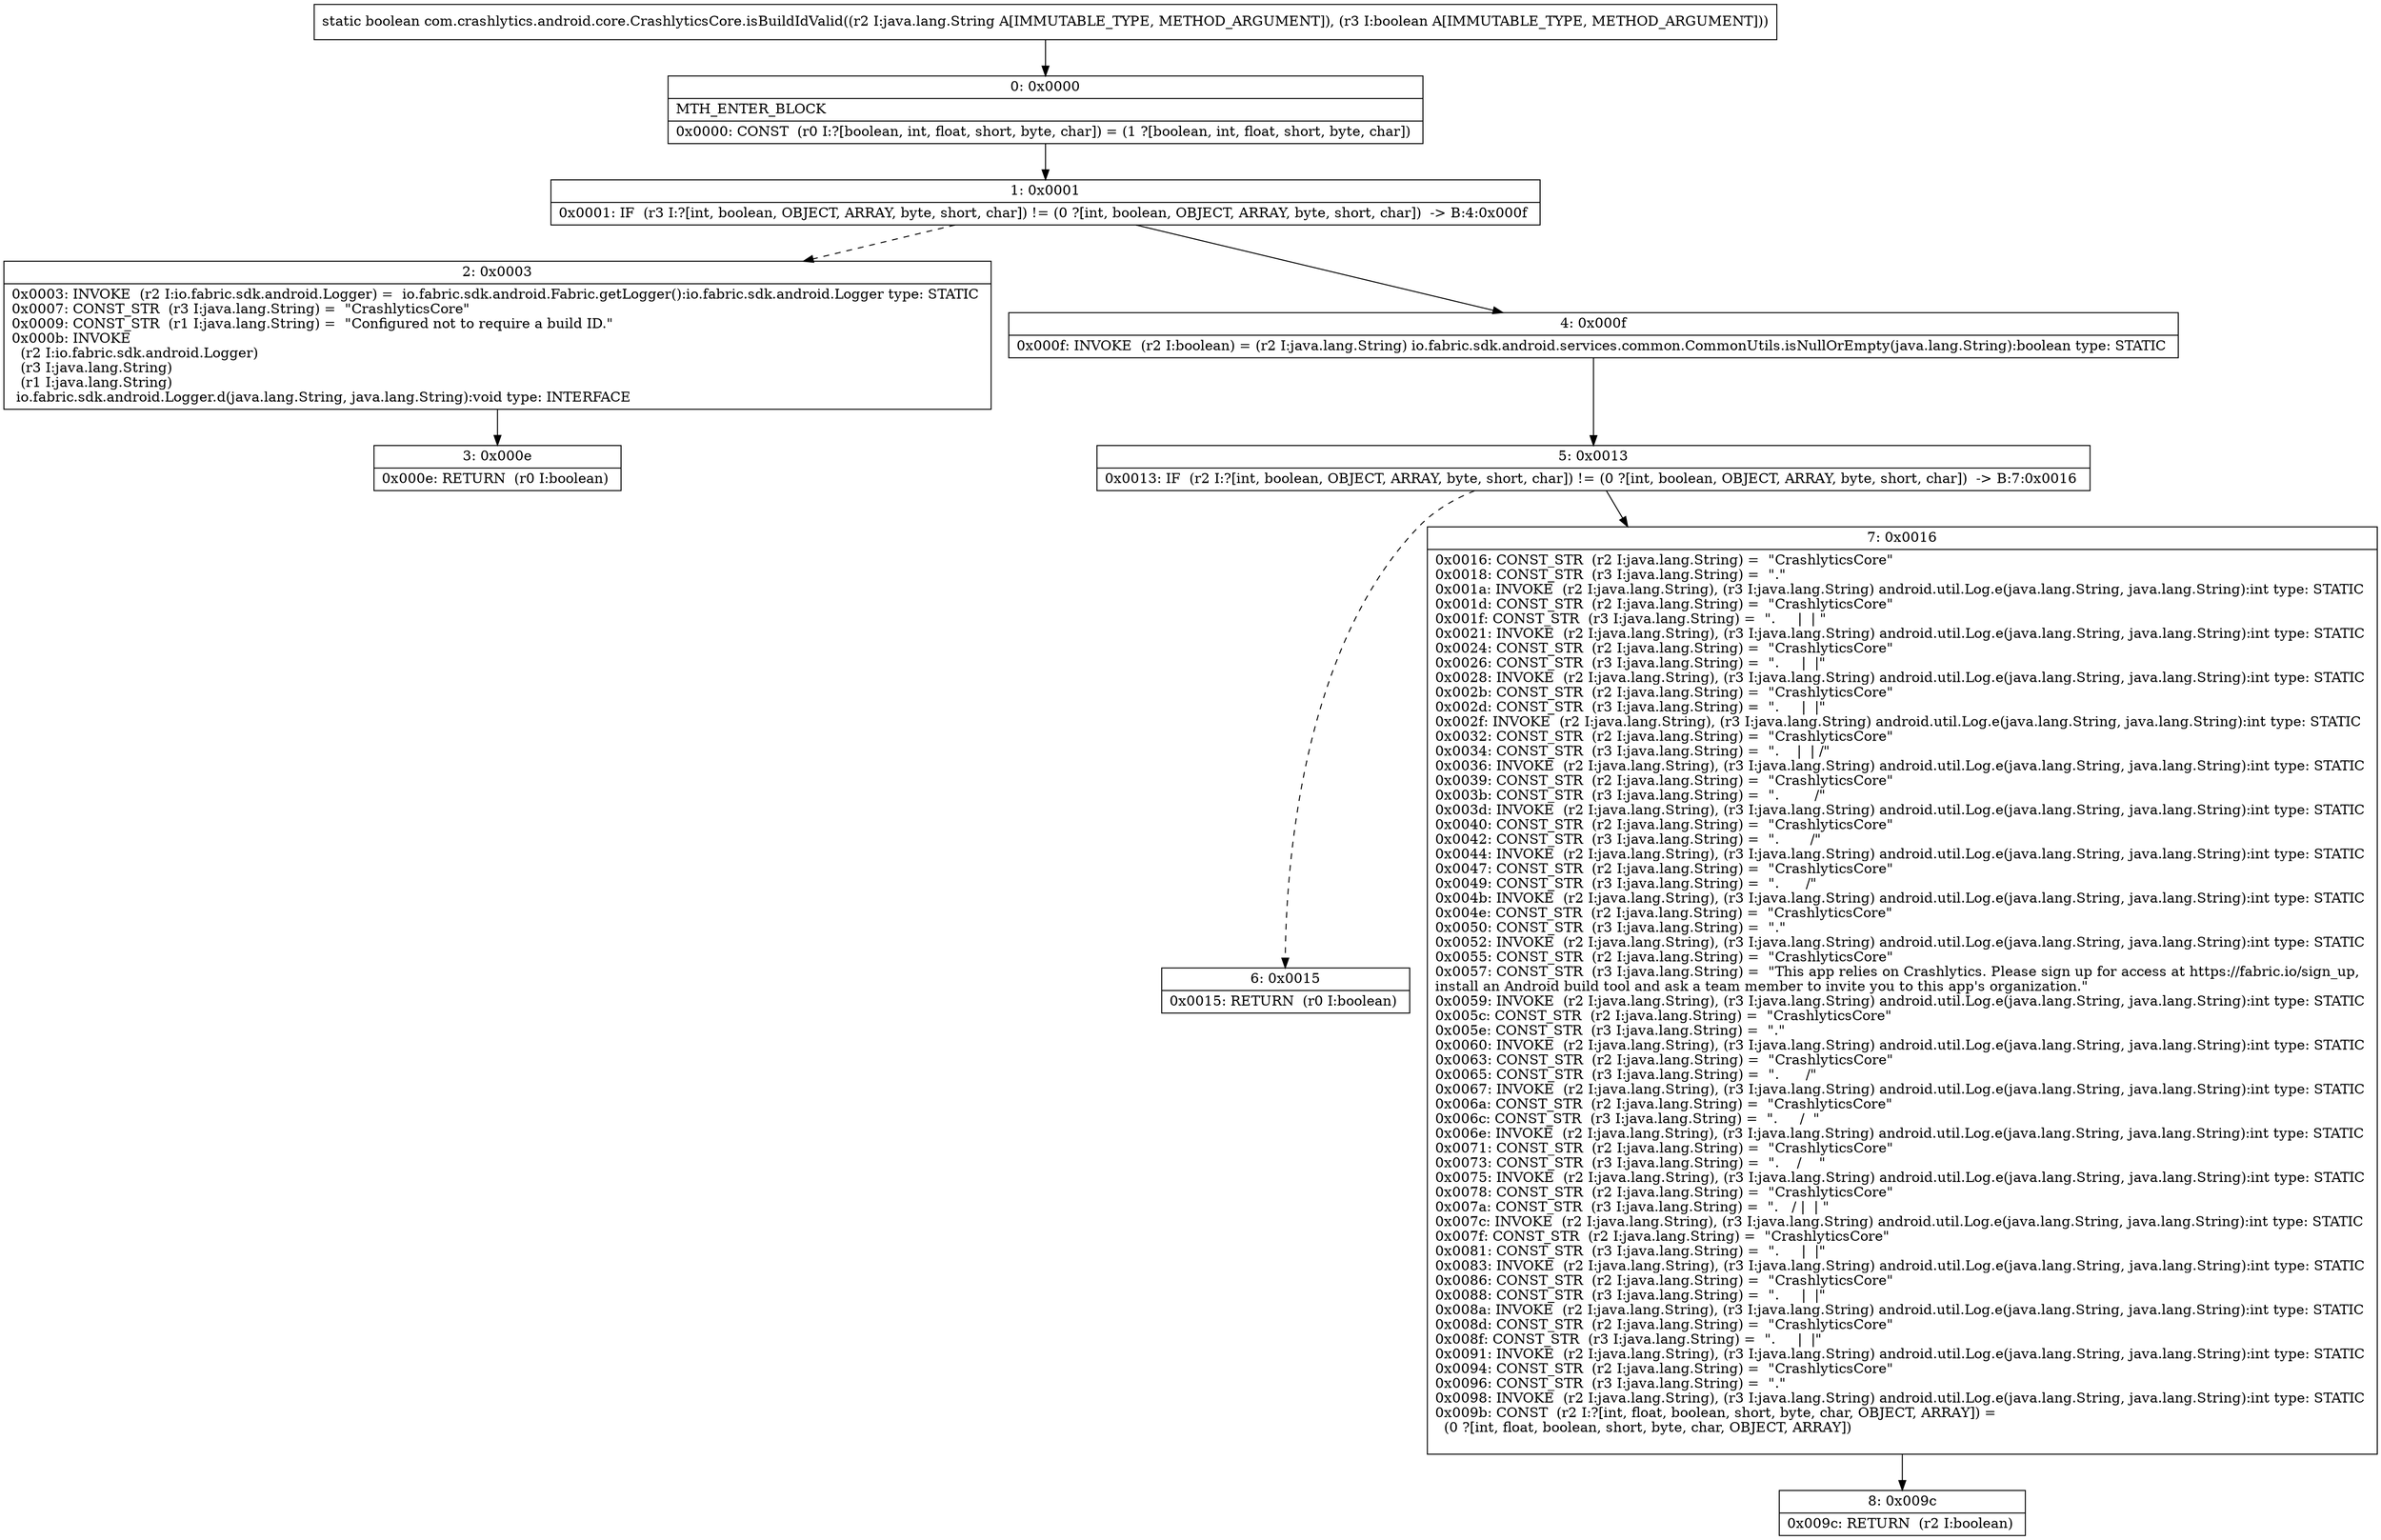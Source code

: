 digraph "CFG forcom.crashlytics.android.core.CrashlyticsCore.isBuildIdValid(Ljava\/lang\/String;Z)Z" {
Node_0 [shape=record,label="{0\:\ 0x0000|MTH_ENTER_BLOCK\l|0x0000: CONST  (r0 I:?[boolean, int, float, short, byte, char]) = (1 ?[boolean, int, float, short, byte, char]) \l}"];
Node_1 [shape=record,label="{1\:\ 0x0001|0x0001: IF  (r3 I:?[int, boolean, OBJECT, ARRAY, byte, short, char]) != (0 ?[int, boolean, OBJECT, ARRAY, byte, short, char])  \-\> B:4:0x000f \l}"];
Node_2 [shape=record,label="{2\:\ 0x0003|0x0003: INVOKE  (r2 I:io.fabric.sdk.android.Logger) =  io.fabric.sdk.android.Fabric.getLogger():io.fabric.sdk.android.Logger type: STATIC \l0x0007: CONST_STR  (r3 I:java.lang.String) =  \"CrashlyticsCore\" \l0x0009: CONST_STR  (r1 I:java.lang.String) =  \"Configured not to require a build ID.\" \l0x000b: INVOKE  \l  (r2 I:io.fabric.sdk.android.Logger)\l  (r3 I:java.lang.String)\l  (r1 I:java.lang.String)\l io.fabric.sdk.android.Logger.d(java.lang.String, java.lang.String):void type: INTERFACE \l}"];
Node_3 [shape=record,label="{3\:\ 0x000e|0x000e: RETURN  (r0 I:boolean) \l}"];
Node_4 [shape=record,label="{4\:\ 0x000f|0x000f: INVOKE  (r2 I:boolean) = (r2 I:java.lang.String) io.fabric.sdk.android.services.common.CommonUtils.isNullOrEmpty(java.lang.String):boolean type: STATIC \l}"];
Node_5 [shape=record,label="{5\:\ 0x0013|0x0013: IF  (r2 I:?[int, boolean, OBJECT, ARRAY, byte, short, char]) != (0 ?[int, boolean, OBJECT, ARRAY, byte, short, char])  \-\> B:7:0x0016 \l}"];
Node_6 [shape=record,label="{6\:\ 0x0015|0x0015: RETURN  (r0 I:boolean) \l}"];
Node_7 [shape=record,label="{7\:\ 0x0016|0x0016: CONST_STR  (r2 I:java.lang.String) =  \"CrashlyticsCore\" \l0x0018: CONST_STR  (r3 I:java.lang.String) =  \".\" \l0x001a: INVOKE  (r2 I:java.lang.String), (r3 I:java.lang.String) android.util.Log.e(java.lang.String, java.lang.String):int type: STATIC \l0x001d: CONST_STR  (r2 I:java.lang.String) =  \"CrashlyticsCore\" \l0x001f: CONST_STR  (r3 I:java.lang.String) =  \".     \|  \| \" \l0x0021: INVOKE  (r2 I:java.lang.String), (r3 I:java.lang.String) android.util.Log.e(java.lang.String, java.lang.String):int type: STATIC \l0x0024: CONST_STR  (r2 I:java.lang.String) =  \"CrashlyticsCore\" \l0x0026: CONST_STR  (r3 I:java.lang.String) =  \".     \|  \|\" \l0x0028: INVOKE  (r2 I:java.lang.String), (r3 I:java.lang.String) android.util.Log.e(java.lang.String, java.lang.String):int type: STATIC \l0x002b: CONST_STR  (r2 I:java.lang.String) =  \"CrashlyticsCore\" \l0x002d: CONST_STR  (r3 I:java.lang.String) =  \".     \|  \|\" \l0x002f: INVOKE  (r2 I:java.lang.String), (r3 I:java.lang.String) android.util.Log.e(java.lang.String, java.lang.String):int type: STATIC \l0x0032: CONST_STR  (r2 I:java.lang.String) =  \"CrashlyticsCore\" \l0x0034: CONST_STR  (r3 I:java.lang.String) =  \".    \|  \| \/\" \l0x0036: INVOKE  (r2 I:java.lang.String), (r3 I:java.lang.String) android.util.Log.e(java.lang.String, java.lang.String):int type: STATIC \l0x0039: CONST_STR  (r2 I:java.lang.String) =  \"CrashlyticsCore\" \l0x003b: CONST_STR  (r3 I:java.lang.String) =  \".        \/\" \l0x003d: INVOKE  (r2 I:java.lang.String), (r3 I:java.lang.String) android.util.Log.e(java.lang.String, java.lang.String):int type: STATIC \l0x0040: CONST_STR  (r2 I:java.lang.String) =  \"CrashlyticsCore\" \l0x0042: CONST_STR  (r3 I:java.lang.String) =  \".       \/\" \l0x0044: INVOKE  (r2 I:java.lang.String), (r3 I:java.lang.String) android.util.Log.e(java.lang.String, java.lang.String):int type: STATIC \l0x0047: CONST_STR  (r2 I:java.lang.String) =  \"CrashlyticsCore\" \l0x0049: CONST_STR  (r3 I:java.lang.String) =  \".      \/\" \l0x004b: INVOKE  (r2 I:java.lang.String), (r3 I:java.lang.String) android.util.Log.e(java.lang.String, java.lang.String):int type: STATIC \l0x004e: CONST_STR  (r2 I:java.lang.String) =  \"CrashlyticsCore\" \l0x0050: CONST_STR  (r3 I:java.lang.String) =  \".\" \l0x0052: INVOKE  (r2 I:java.lang.String), (r3 I:java.lang.String) android.util.Log.e(java.lang.String, java.lang.String):int type: STATIC \l0x0055: CONST_STR  (r2 I:java.lang.String) =  \"CrashlyticsCore\" \l0x0057: CONST_STR  (r3 I:java.lang.String) =  \"This app relies on Crashlytics. Please sign up for access at https:\/\/fabric.io\/sign_up,\linstall an Android build tool and ask a team member to invite you to this app's organization.\" \l0x0059: INVOKE  (r2 I:java.lang.String), (r3 I:java.lang.String) android.util.Log.e(java.lang.String, java.lang.String):int type: STATIC \l0x005c: CONST_STR  (r2 I:java.lang.String) =  \"CrashlyticsCore\" \l0x005e: CONST_STR  (r3 I:java.lang.String) =  \".\" \l0x0060: INVOKE  (r2 I:java.lang.String), (r3 I:java.lang.String) android.util.Log.e(java.lang.String, java.lang.String):int type: STATIC \l0x0063: CONST_STR  (r2 I:java.lang.String) =  \"CrashlyticsCore\" \l0x0065: CONST_STR  (r3 I:java.lang.String) =  \".      \/\" \l0x0067: INVOKE  (r2 I:java.lang.String), (r3 I:java.lang.String) android.util.Log.e(java.lang.String, java.lang.String):int type: STATIC \l0x006a: CONST_STR  (r2 I:java.lang.String) =  \"CrashlyticsCore\" \l0x006c: CONST_STR  (r3 I:java.lang.String) =  \".     \/  \" \l0x006e: INVOKE  (r2 I:java.lang.String), (r3 I:java.lang.String) android.util.Log.e(java.lang.String, java.lang.String):int type: STATIC \l0x0071: CONST_STR  (r2 I:java.lang.String) =  \"CrashlyticsCore\" \l0x0073: CONST_STR  (r3 I:java.lang.String) =  \".    \/    \" \l0x0075: INVOKE  (r2 I:java.lang.String), (r3 I:java.lang.String) android.util.Log.e(java.lang.String, java.lang.String):int type: STATIC \l0x0078: CONST_STR  (r2 I:java.lang.String) =  \"CrashlyticsCore\" \l0x007a: CONST_STR  (r3 I:java.lang.String) =  \".   \/ \|  \| \" \l0x007c: INVOKE  (r2 I:java.lang.String), (r3 I:java.lang.String) android.util.Log.e(java.lang.String, java.lang.String):int type: STATIC \l0x007f: CONST_STR  (r2 I:java.lang.String) =  \"CrashlyticsCore\" \l0x0081: CONST_STR  (r3 I:java.lang.String) =  \".     \|  \|\" \l0x0083: INVOKE  (r2 I:java.lang.String), (r3 I:java.lang.String) android.util.Log.e(java.lang.String, java.lang.String):int type: STATIC \l0x0086: CONST_STR  (r2 I:java.lang.String) =  \"CrashlyticsCore\" \l0x0088: CONST_STR  (r3 I:java.lang.String) =  \".     \|  \|\" \l0x008a: INVOKE  (r2 I:java.lang.String), (r3 I:java.lang.String) android.util.Log.e(java.lang.String, java.lang.String):int type: STATIC \l0x008d: CONST_STR  (r2 I:java.lang.String) =  \"CrashlyticsCore\" \l0x008f: CONST_STR  (r3 I:java.lang.String) =  \".     \|  \|\" \l0x0091: INVOKE  (r2 I:java.lang.String), (r3 I:java.lang.String) android.util.Log.e(java.lang.String, java.lang.String):int type: STATIC \l0x0094: CONST_STR  (r2 I:java.lang.String) =  \"CrashlyticsCore\" \l0x0096: CONST_STR  (r3 I:java.lang.String) =  \".\" \l0x0098: INVOKE  (r2 I:java.lang.String), (r3 I:java.lang.String) android.util.Log.e(java.lang.String, java.lang.String):int type: STATIC \l0x009b: CONST  (r2 I:?[int, float, boolean, short, byte, char, OBJECT, ARRAY]) = \l  (0 ?[int, float, boolean, short, byte, char, OBJECT, ARRAY])\l \l}"];
Node_8 [shape=record,label="{8\:\ 0x009c|0x009c: RETURN  (r2 I:boolean) \l}"];
MethodNode[shape=record,label="{static boolean com.crashlytics.android.core.CrashlyticsCore.isBuildIdValid((r2 I:java.lang.String A[IMMUTABLE_TYPE, METHOD_ARGUMENT]), (r3 I:boolean A[IMMUTABLE_TYPE, METHOD_ARGUMENT])) }"];
MethodNode -> Node_0;
Node_0 -> Node_1;
Node_1 -> Node_2[style=dashed];
Node_1 -> Node_4;
Node_2 -> Node_3;
Node_4 -> Node_5;
Node_5 -> Node_6[style=dashed];
Node_5 -> Node_7;
Node_7 -> Node_8;
}

